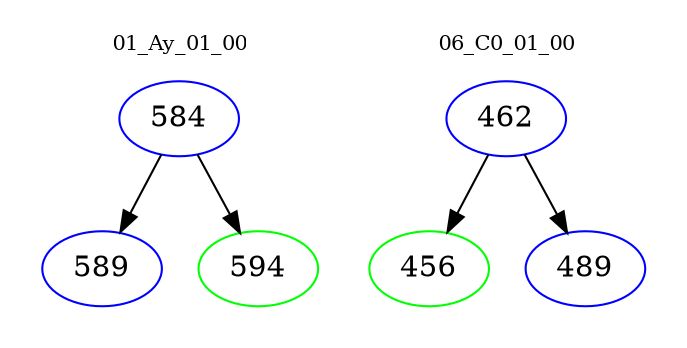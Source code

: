digraph{
subgraph cluster_0 {
color = white
label = "01_Ay_01_00";
fontsize=10;
T0_584 [label="584", color="blue"]
T0_584 -> T0_589 [color="black"]
T0_589 [label="589", color="blue"]
T0_584 -> T0_594 [color="black"]
T0_594 [label="594", color="green"]
}
subgraph cluster_1 {
color = white
label = "06_C0_01_00";
fontsize=10;
T1_462 [label="462", color="blue"]
T1_462 -> T1_456 [color="black"]
T1_456 [label="456", color="green"]
T1_462 -> T1_489 [color="black"]
T1_489 [label="489", color="blue"]
}
}
